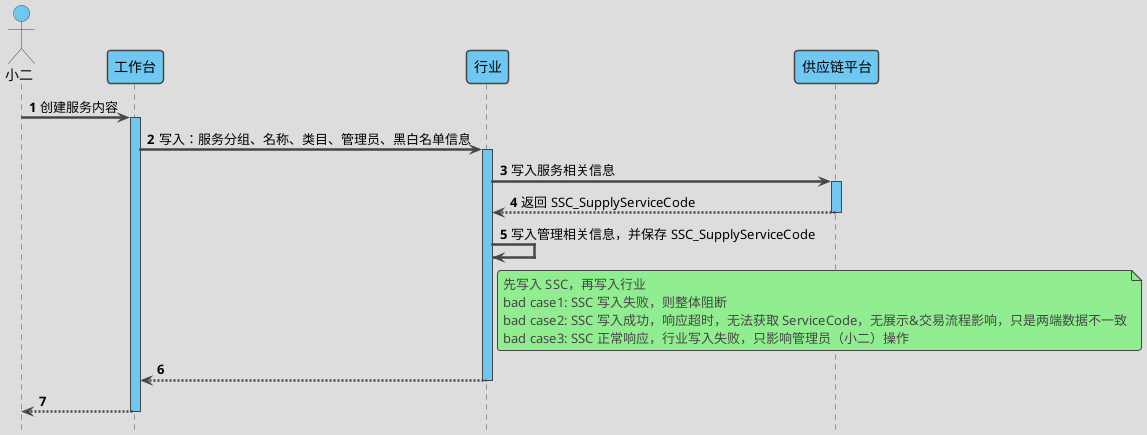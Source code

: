 @startuml
'https://plantuml.com/sequence-diagram

'隐藏脚注
hide footbox

'使用 toy 主题
!theme toy


'编号
autonumber 1

'隐藏孤立的参与者
hide unlinked

'文字对齐，向左对齐
skinparam sequenceMessageAlign left

'箭头粗度
skinparam sequenceArrowThickness 2.5

' 皮肤
skinparam sequence {
    LifeLineBackgroundColor #6FC8F2
    ParticipantBackgroundColor #6FC8F2
    ParticipantFontColor black
    ActorBackgroundColor #6FC8F2
    ActorFontColor black
}

actor 小二 as user
participant 工作台 as ws
participant 行业 as industry
participant 供应链平台 as supply

user -> ws : 创建服务内容
activate ws

ws -> industry : 写入：服务分组、名称、类目、管理员、黑白名单信息
activate industry

industry -> supply : 写入服务相关信息
activate supply
return 返回 SSC_SupplyServiceCode

industry -> industry : 写入管理相关信息，并保存 SSC_SupplyServiceCode
note right of industry
    先写入 SSC，再写入行业
    bad case1: SSC 写入失败，则整体阻断
    bad case2: SSC 写入成功，响应超时，无法获取 ServiceCode，无展示&交易流程影响，只是两端数据不一致
    bad case3: SSC 正常响应，行业写入失败，只影响管理员（小二）操作
end note
return

return





@enduml